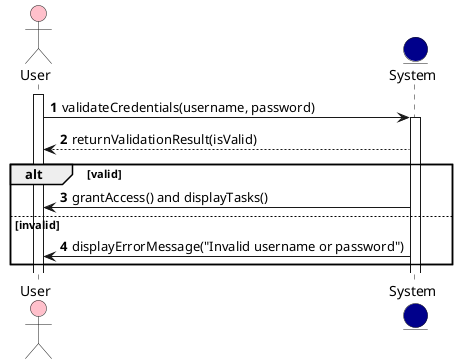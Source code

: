 @startuml
'https://plantuml.com/sequence-diagram

autonumber

actor User #Pink
entity System #darkblue
activate User
User -> System: validateCredentials(username, password)
activate System
System --> User: returnValidationResult(isValid)

alt valid
    System -> User: grantAccess() and displayTasks()
else invalid
    System -> User: displayErrorMessage("Invalid username or password")
end
@enduml